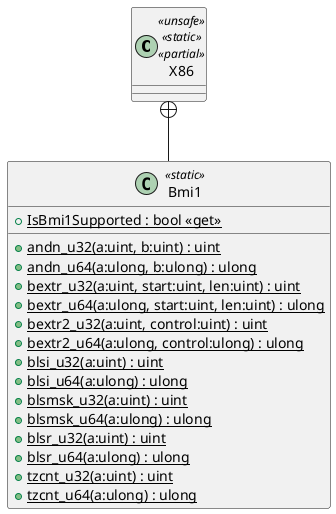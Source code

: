 @startuml
class X86 <<unsafe>> <<static>> <<partial>> {
}
class Bmi1 <<static>> {
    + {static} IsBmi1Supported : bool <<get>>
    + {static} andn_u32(a:uint, b:uint) : uint
    + {static} andn_u64(a:ulong, b:ulong) : ulong
    + {static} bextr_u32(a:uint, start:uint, len:uint) : uint
    + {static} bextr_u64(a:ulong, start:uint, len:uint) : ulong
    + {static} bextr2_u32(a:uint, control:uint) : uint
    + {static} bextr2_u64(a:ulong, control:ulong) : ulong
    + {static} blsi_u32(a:uint) : uint
    + {static} blsi_u64(a:ulong) : ulong
    + {static} blsmsk_u32(a:uint) : uint
    + {static} blsmsk_u64(a:ulong) : ulong
    + {static} blsr_u32(a:uint) : uint
    + {static} blsr_u64(a:ulong) : ulong
    + {static} tzcnt_u32(a:uint) : uint
    + {static} tzcnt_u64(a:ulong) : ulong
}
X86 +-- Bmi1
@enduml
